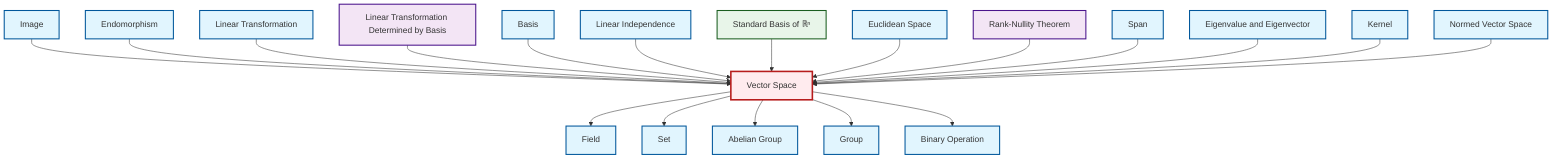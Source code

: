 graph TD
    classDef definition fill:#e1f5fe,stroke:#01579b,stroke-width:2px
    classDef theorem fill:#f3e5f5,stroke:#4a148c,stroke-width:2px
    classDef axiom fill:#fff3e0,stroke:#e65100,stroke-width:2px
    classDef example fill:#e8f5e9,stroke:#1b5e20,stroke-width:2px
    classDef current fill:#ffebee,stroke:#b71c1c,stroke-width:3px
    def-vector-space["Vector Space"]:::definition
    def-field["Field"]:::definition
    def-set["Set"]:::definition
    def-basis["Basis"]:::definition
    ex-standard-basis-rn["Standard Basis of ℝⁿ"]:::example
    thm-rank-nullity["Rank-Nullity Theorem"]:::theorem
    def-linear-transformation["Linear Transformation"]:::definition
    def-linear-independence["Linear Independence"]:::definition
    def-kernel["Kernel"]:::definition
    def-binary-operation["Binary Operation"]:::definition
    def-image["Image"]:::definition
    def-abelian-group["Abelian Group"]:::definition
    def-span["Span"]:::definition
    def-eigenvalue-eigenvector["Eigenvalue and Eigenvector"]:::definition
    def-group["Group"]:::definition
    def-euclidean-space["Euclidean Space"]:::definition
    def-normed-vector-space["Normed Vector Space"]:::definition
    def-endomorphism["Endomorphism"]:::definition
    thm-linear-transformation-basis["Linear Transformation Determined by Basis"]:::theorem
    def-image --> def-vector-space
    def-vector-space --> def-field
    def-endomorphism --> def-vector-space
    def-linear-transformation --> def-vector-space
    thm-linear-transformation-basis --> def-vector-space
    def-basis --> def-vector-space
    def-linear-independence --> def-vector-space
    ex-standard-basis-rn --> def-vector-space
    def-euclidean-space --> def-vector-space
    def-vector-space --> def-set
    thm-rank-nullity --> def-vector-space
    def-vector-space --> def-abelian-group
    def-span --> def-vector-space
    def-vector-space --> def-group
    def-eigenvalue-eigenvector --> def-vector-space
    def-vector-space --> def-binary-operation
    def-kernel --> def-vector-space
    def-normed-vector-space --> def-vector-space
    class def-vector-space current